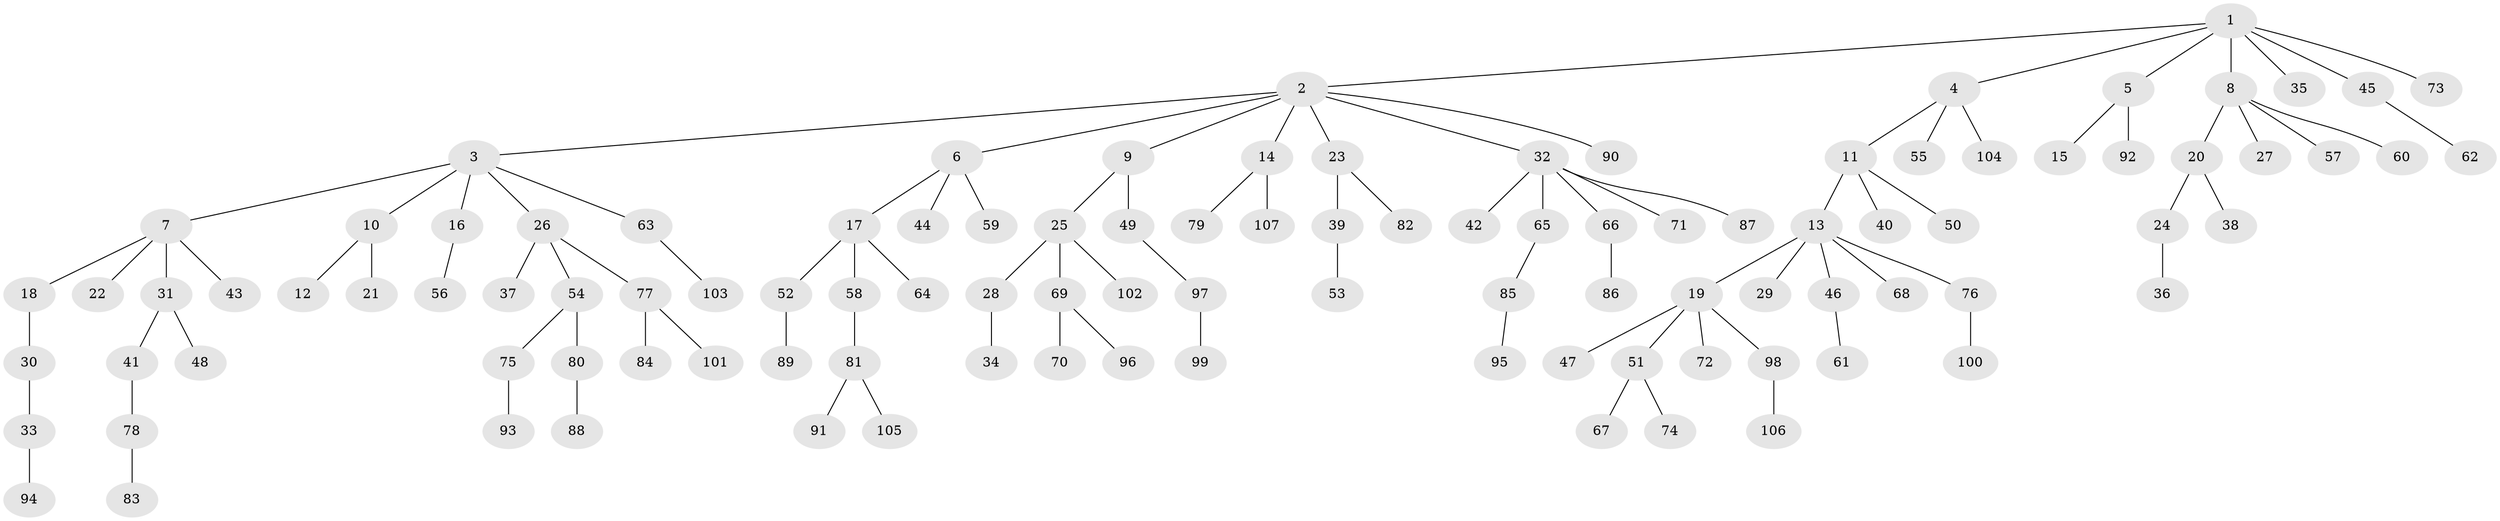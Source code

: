 // coarse degree distribution, {13: 0.015625, 8: 0.015625, 2: 0.171875, 3: 0.09375, 4: 0.03125, 5: 0.03125, 7: 0.015625, 1: 0.625}
// Generated by graph-tools (version 1.1) at 2025/19/03/04/25 18:19:14]
// undirected, 107 vertices, 106 edges
graph export_dot {
graph [start="1"]
  node [color=gray90,style=filled];
  1;
  2;
  3;
  4;
  5;
  6;
  7;
  8;
  9;
  10;
  11;
  12;
  13;
  14;
  15;
  16;
  17;
  18;
  19;
  20;
  21;
  22;
  23;
  24;
  25;
  26;
  27;
  28;
  29;
  30;
  31;
  32;
  33;
  34;
  35;
  36;
  37;
  38;
  39;
  40;
  41;
  42;
  43;
  44;
  45;
  46;
  47;
  48;
  49;
  50;
  51;
  52;
  53;
  54;
  55;
  56;
  57;
  58;
  59;
  60;
  61;
  62;
  63;
  64;
  65;
  66;
  67;
  68;
  69;
  70;
  71;
  72;
  73;
  74;
  75;
  76;
  77;
  78;
  79;
  80;
  81;
  82;
  83;
  84;
  85;
  86;
  87;
  88;
  89;
  90;
  91;
  92;
  93;
  94;
  95;
  96;
  97;
  98;
  99;
  100;
  101;
  102;
  103;
  104;
  105;
  106;
  107;
  1 -- 2;
  1 -- 4;
  1 -- 5;
  1 -- 8;
  1 -- 35;
  1 -- 45;
  1 -- 73;
  2 -- 3;
  2 -- 6;
  2 -- 9;
  2 -- 14;
  2 -- 23;
  2 -- 32;
  2 -- 90;
  3 -- 7;
  3 -- 10;
  3 -- 16;
  3 -- 26;
  3 -- 63;
  4 -- 11;
  4 -- 55;
  4 -- 104;
  5 -- 15;
  5 -- 92;
  6 -- 17;
  6 -- 44;
  6 -- 59;
  7 -- 18;
  7 -- 22;
  7 -- 31;
  7 -- 43;
  8 -- 20;
  8 -- 27;
  8 -- 57;
  8 -- 60;
  9 -- 25;
  9 -- 49;
  10 -- 12;
  10 -- 21;
  11 -- 13;
  11 -- 40;
  11 -- 50;
  13 -- 19;
  13 -- 29;
  13 -- 46;
  13 -- 68;
  13 -- 76;
  14 -- 79;
  14 -- 107;
  16 -- 56;
  17 -- 52;
  17 -- 58;
  17 -- 64;
  18 -- 30;
  19 -- 47;
  19 -- 51;
  19 -- 72;
  19 -- 98;
  20 -- 24;
  20 -- 38;
  23 -- 39;
  23 -- 82;
  24 -- 36;
  25 -- 28;
  25 -- 69;
  25 -- 102;
  26 -- 37;
  26 -- 54;
  26 -- 77;
  28 -- 34;
  30 -- 33;
  31 -- 41;
  31 -- 48;
  32 -- 42;
  32 -- 65;
  32 -- 66;
  32 -- 71;
  32 -- 87;
  33 -- 94;
  39 -- 53;
  41 -- 78;
  45 -- 62;
  46 -- 61;
  49 -- 97;
  51 -- 67;
  51 -- 74;
  52 -- 89;
  54 -- 75;
  54 -- 80;
  58 -- 81;
  63 -- 103;
  65 -- 85;
  66 -- 86;
  69 -- 70;
  69 -- 96;
  75 -- 93;
  76 -- 100;
  77 -- 84;
  77 -- 101;
  78 -- 83;
  80 -- 88;
  81 -- 91;
  81 -- 105;
  85 -- 95;
  97 -- 99;
  98 -- 106;
}
